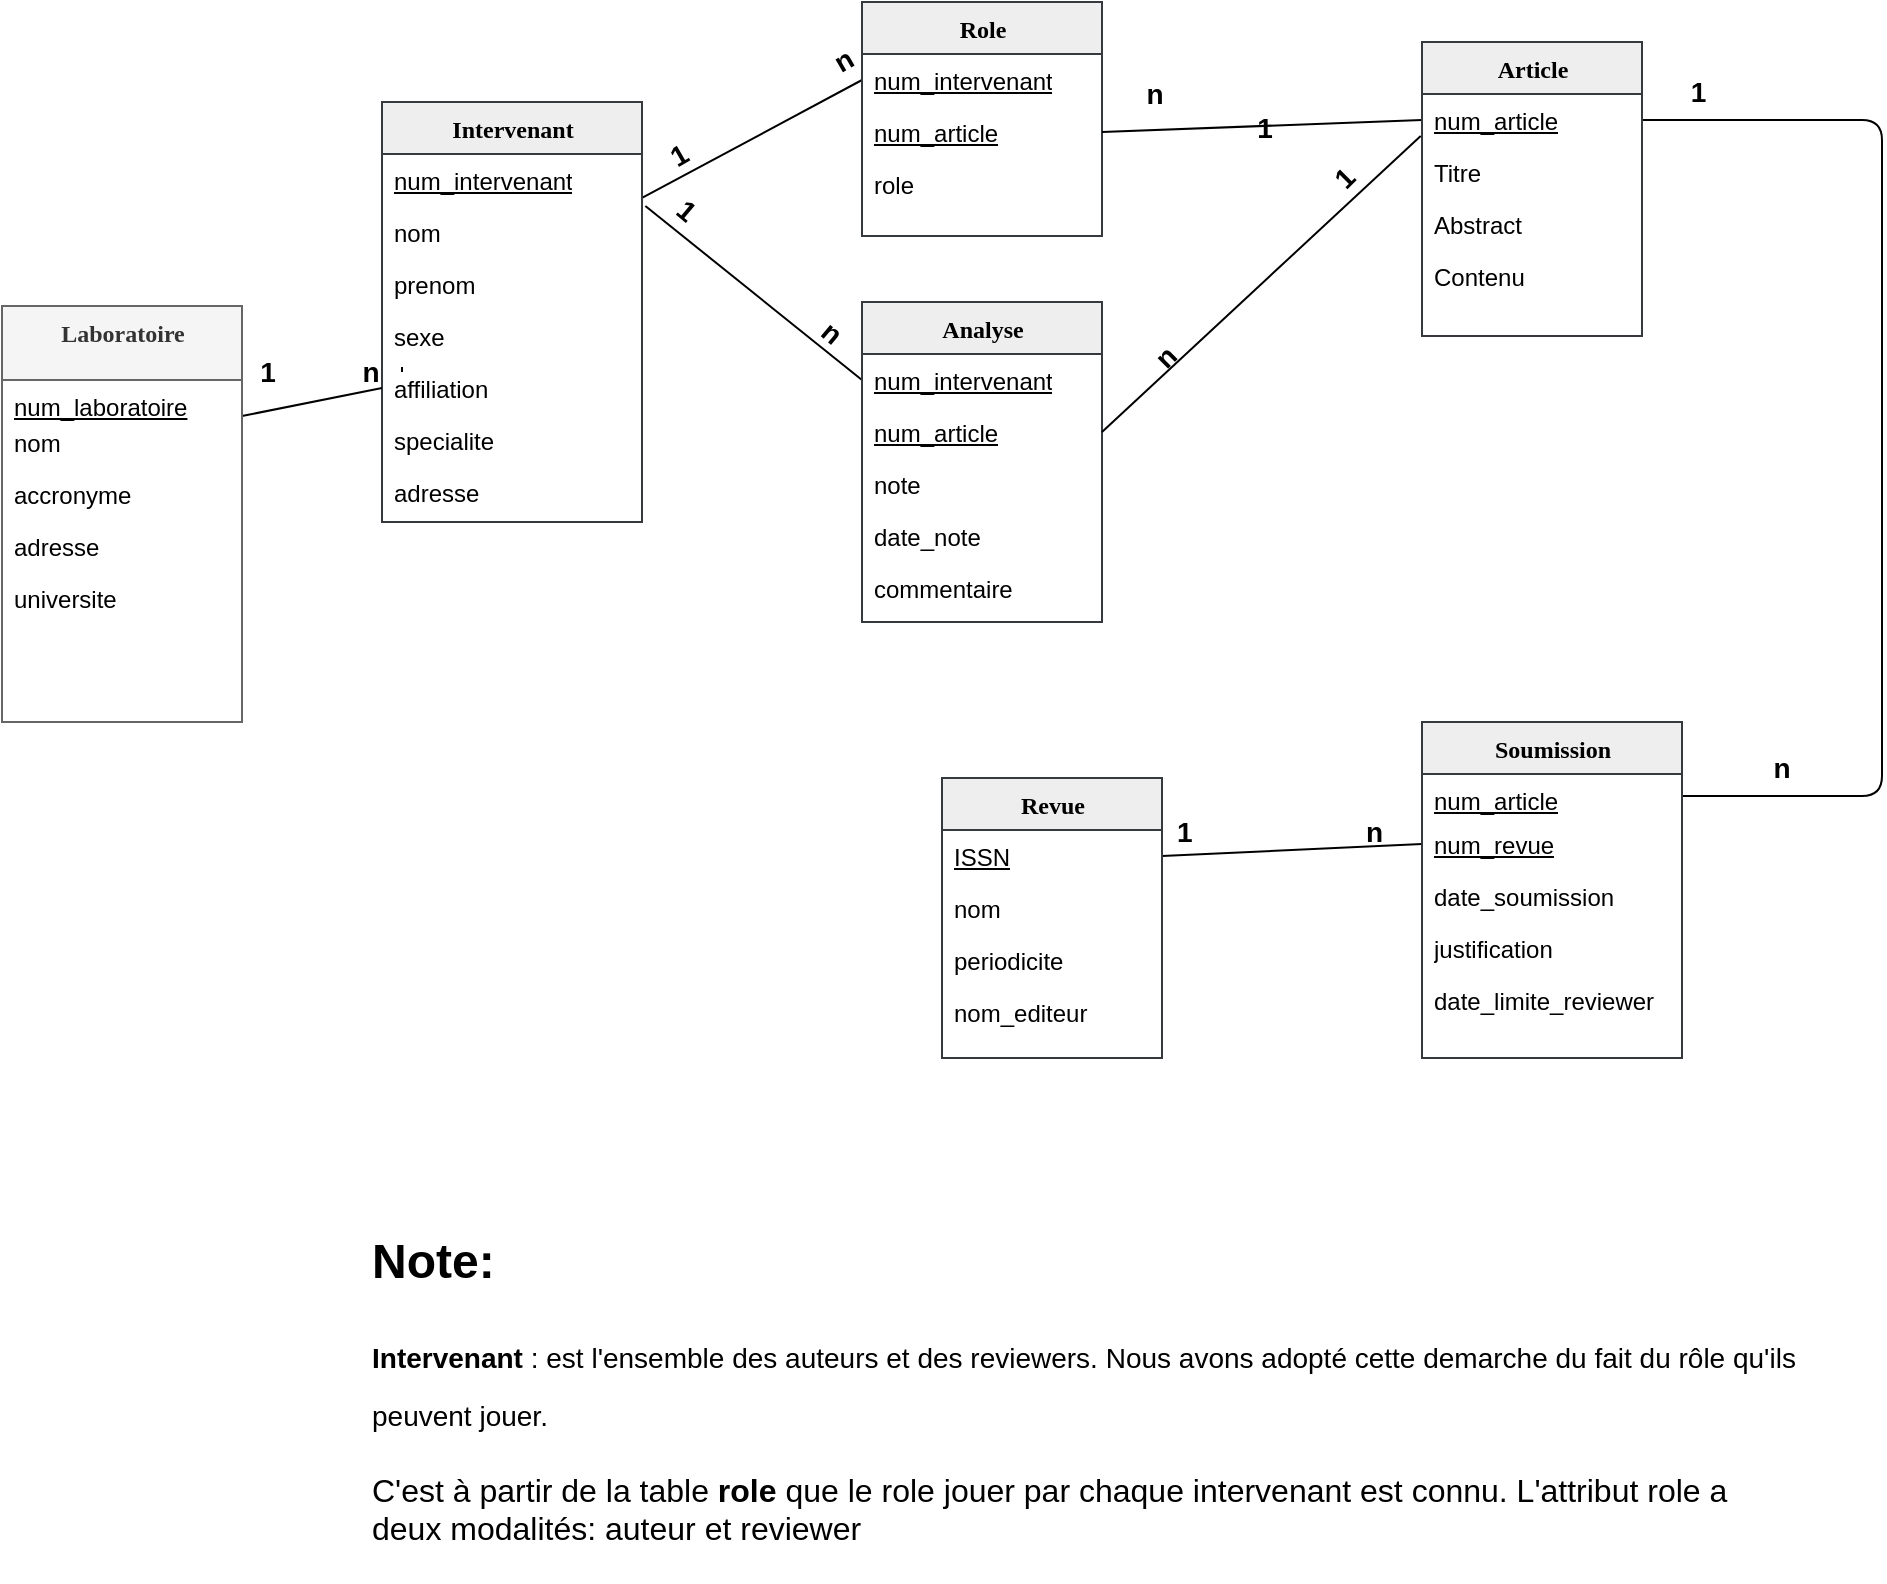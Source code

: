 <mxfile version="14.1.2" type="github">
  <diagram name="Page-1" id="9f46799a-70d6-7492-0946-bef42562c5a5">
    <mxGraphModel dx="868" dy="488" grid="1" gridSize="10" guides="1" tooltips="1" connect="1" arrows="1" fold="1" page="1" pageScale="1" pageWidth="1100" pageHeight="850" math="0" shadow="0">
      <root>
        <mxCell id="0" />
        <mxCell id="1" parent="0" />
        <mxCell id="78961159f06e98e8-124" style="html=1;labelBackgroundColor=none;startFill=0;startSize=8;endArrow=none;endFill=0;endSize=16;fontFamily=Verdana;fontSize=12;exitX=1.013;exitY=0;exitDx=0;exitDy=0;exitPerimeter=0;entryX=0;entryY=0.5;entryDx=0;entryDy=0;" parent="1" source="78961159f06e98e8-32" target="78961159f06e98e8-70" edge="1">
          <mxGeometry relative="1" as="geometry">
            <mxPoint x="390" y="320" as="sourcePoint" />
          </mxGeometry>
        </mxCell>
        <mxCell id="78961159f06e98e8-122" style="html=1;labelBackgroundColor=none;startFill=0;startSize=8;endArrow=none;endFill=0;endSize=16;fontFamily=Verdana;fontSize=12;exitX=1;exitY=0.846;exitDx=0;exitDy=0;exitPerimeter=0;entryX=0;entryY=0.5;entryDx=0;entryDy=0;" parent="1" source="78961159f06e98e8-31" target="78961159f06e98e8-44" edge="1">
          <mxGeometry relative="1" as="geometry" />
        </mxCell>
        <mxCell id="78961159f06e98e8-30" value="Intervenant" style="swimlane;html=1;fontStyle=1;align=center;verticalAlign=top;childLayout=stackLayout;horizontal=1;startSize=26;horizontalStack=0;resizeParent=1;resizeLast=0;collapsible=1;marginBottom=0;swimlaneFillColor=#ffffff;rounded=0;shadow=0;comic=0;labelBackgroundColor=none;strokeWidth=1;fillColor=#eeeeee;fontFamily=Verdana;fontSize=12;strokeColor=#36393d;" parent="1" vertex="1">
          <mxGeometry x="310" y="120" width="130" height="210" as="geometry" />
        </mxCell>
        <mxCell id="78961159f06e98e8-31" value="num_intervenant" style="text;html=1;align=left;verticalAlign=top;spacingLeft=4;spacingRight=4;whiteSpace=wrap;overflow=hidden;rotatable=0;points=[[0,0.5],[1,0.5]];portConstraint=eastwest;fontStyle=4" parent="78961159f06e98e8-30" vertex="1">
          <mxGeometry y="26" width="130" height="26" as="geometry" />
        </mxCell>
        <mxCell id="78961159f06e98e8-32" value="nom" style="text;html=1;strokeColor=none;fillColor=none;align=left;verticalAlign=top;spacingLeft=4;spacingRight=4;whiteSpace=wrap;overflow=hidden;rotatable=0;points=[[0,0.5],[1,0.5]];portConstraint=eastwest;" parent="78961159f06e98e8-30" vertex="1">
          <mxGeometry y="52" width="130" height="26" as="geometry" />
        </mxCell>
        <mxCell id="78961159f06e98e8-33" value="prenom" style="text;html=1;strokeColor=none;fillColor=none;align=left;verticalAlign=top;spacingLeft=4;spacingRight=4;whiteSpace=wrap;overflow=hidden;rotatable=0;points=[[0,0.5],[1,0.5]];portConstraint=eastwest;" parent="78961159f06e98e8-30" vertex="1">
          <mxGeometry y="78" width="130" height="26" as="geometry" />
        </mxCell>
        <mxCell id="78961159f06e98e8-34" value="sexe" style="text;html=1;strokeColor=none;fillColor=none;align=left;verticalAlign=top;spacingLeft=4;spacingRight=4;whiteSpace=wrap;overflow=hidden;rotatable=0;points=[[0,0.5],[1,0.5]];portConstraint=eastwest;" parent="78961159f06e98e8-30" vertex="1">
          <mxGeometry y="104" width="130" height="26" as="geometry" />
        </mxCell>
        <mxCell id="78961159f06e98e8-36" value="affiliation" style="text;html=1;strokeColor=none;fillColor=none;align=left;verticalAlign=top;spacingLeft=4;spacingRight=4;whiteSpace=wrap;overflow=hidden;rotatable=0;points=[[0,0.5],[1,0.5]];portConstraint=eastwest;" parent="78961159f06e98e8-30" vertex="1">
          <mxGeometry y="130" width="130" height="26" as="geometry" />
        </mxCell>
        <mxCell id="78961159f06e98e8-39" value="specialite" style="text;html=1;strokeColor=none;fillColor=none;align=left;verticalAlign=top;spacingLeft=4;spacingRight=4;whiteSpace=wrap;overflow=hidden;rotatable=0;points=[[0,0.5],[1,0.5]];portConstraint=eastwest;" parent="78961159f06e98e8-30" vertex="1">
          <mxGeometry y="156" width="130" height="26" as="geometry" />
        </mxCell>
        <mxCell id="78961159f06e98e8-40" value="adresse" style="text;html=1;strokeColor=none;fillColor=none;align=left;verticalAlign=top;spacingLeft=4;spacingRight=4;whiteSpace=wrap;overflow=hidden;rotatable=0;points=[[0,0.5],[1,0.5]];portConstraint=eastwest;" parent="78961159f06e98e8-30" vertex="1">
          <mxGeometry y="182" width="130" height="26" as="geometry" />
        </mxCell>
        <mxCell id="78961159f06e98e8-43" value="Role" style="swimlane;html=1;fontStyle=1;align=center;verticalAlign=top;childLayout=stackLayout;horizontal=1;startSize=26;horizontalStack=0;resizeParent=1;resizeLast=0;collapsible=1;marginBottom=0;swimlaneFillColor=#ffffff;rounded=0;shadow=0;comic=0;labelBackgroundColor=none;strokeWidth=1;fillColor=#eeeeee;fontFamily=Verdana;fontSize=12;strokeColor=#36393d;" parent="1" vertex="1">
          <mxGeometry x="550" y="70" width="120" height="117" as="geometry" />
        </mxCell>
        <mxCell id="78961159f06e98e8-44" value="num_intervenant" style="text;html=1;strokeColor=none;fillColor=none;align=left;verticalAlign=top;spacingLeft=4;spacingRight=4;whiteSpace=wrap;overflow=hidden;rotatable=0;points=[[0,0.5],[1,0.5]];portConstraint=eastwest;fontStyle=4" parent="78961159f06e98e8-43" vertex="1">
          <mxGeometry y="26" width="120" height="26" as="geometry" />
        </mxCell>
        <mxCell id="78961159f06e98e8-45" value="num_article" style="text;html=1;strokeColor=none;fillColor=none;align=left;verticalAlign=top;spacingLeft=4;spacingRight=4;whiteSpace=wrap;overflow=hidden;rotatable=0;points=[[0,0.5],[1,0.5]];portConstraint=eastwest;fontStyle=4" parent="78961159f06e98e8-43" vertex="1">
          <mxGeometry y="52" width="120" height="26" as="geometry" />
        </mxCell>
        <mxCell id="An36iGu6bakJfNmey5x9-7" value="role" style="text;html=1;strokeColor=none;fillColor=none;align=left;verticalAlign=top;spacingLeft=4;spacingRight=4;whiteSpace=wrap;overflow=hidden;rotatable=0;points=[[0,0.5],[1,0.5]];portConstraint=eastwest;" vertex="1" parent="78961159f06e98e8-43">
          <mxGeometry y="78" width="120" height="26" as="geometry" />
        </mxCell>
        <mxCell id="78961159f06e98e8-130" style="html=1;labelBackgroundColor=none;startFill=0;startSize=8;endArrow=none;endFill=0;endSize=16;fontFamily=Verdana;fontSize=12;elbow=vertical;exitX=1;exitY=0.5;exitDx=0;exitDy=0;entryX=0;entryY=0.5;entryDx=0;entryDy=0;" parent="1" source="78961159f06e98e8-83" target="78961159f06e98e8-97" edge="1">
          <mxGeometry relative="1" as="geometry">
            <mxPoint x="930" y="420" as="targetPoint" />
          </mxGeometry>
        </mxCell>
        <mxCell id="78961159f06e98e8-69" value="Analyse" style="swimlane;html=1;fontStyle=1;align=center;verticalAlign=top;childLayout=stackLayout;horizontal=1;startSize=26;horizontalStack=0;resizeParent=1;resizeLast=0;collapsible=1;marginBottom=0;swimlaneFillColor=#ffffff;rounded=0;shadow=0;comic=0;labelBackgroundColor=none;strokeWidth=1;fillColor=#eeeeee;fontFamily=Verdana;fontSize=12;strokeColor=#36393d;" parent="1" vertex="1">
          <mxGeometry x="550" y="220" width="120" height="160" as="geometry" />
        </mxCell>
        <mxCell id="78961159f06e98e8-70" value="num_intervenant" style="text;html=1;strokeColor=none;fillColor=none;align=left;verticalAlign=top;spacingLeft=4;spacingRight=4;whiteSpace=wrap;overflow=hidden;rotatable=0;points=[[0,0.5],[1,0.5]];portConstraint=eastwest;fontStyle=4" parent="78961159f06e98e8-69" vertex="1">
          <mxGeometry y="26" width="120" height="26" as="geometry" />
        </mxCell>
        <mxCell id="78961159f06e98e8-71" value="num_article" style="text;html=1;strokeColor=none;fillColor=none;align=left;verticalAlign=top;spacingLeft=4;spacingRight=4;whiteSpace=wrap;overflow=hidden;rotatable=0;points=[[0,0.5],[1,0.5]];portConstraint=eastwest;fontStyle=4" parent="78961159f06e98e8-69" vertex="1">
          <mxGeometry y="52" width="120" height="26" as="geometry" />
        </mxCell>
        <mxCell id="78961159f06e98e8-74" value="note" style="text;html=1;strokeColor=none;fillColor=none;align=left;verticalAlign=top;spacingLeft=4;spacingRight=4;whiteSpace=wrap;overflow=hidden;rotatable=0;points=[[0,0.5],[1,0.5]];portConstraint=eastwest;" parent="78961159f06e98e8-69" vertex="1">
          <mxGeometry y="78" width="120" height="26" as="geometry" />
        </mxCell>
        <mxCell id="78961159f06e98e8-75" value="date_note" style="text;html=1;strokeColor=none;fillColor=none;align=left;verticalAlign=top;spacingLeft=4;spacingRight=4;whiteSpace=wrap;overflow=hidden;rotatable=0;points=[[0,0.5],[1,0.5]];portConstraint=eastwest;" parent="78961159f06e98e8-69" vertex="1">
          <mxGeometry y="104" width="120" height="26" as="geometry" />
        </mxCell>
        <mxCell id="78961159f06e98e8-76" value="commentaire" style="text;html=1;strokeColor=none;fillColor=none;align=left;verticalAlign=top;spacingLeft=4;spacingRight=4;whiteSpace=wrap;overflow=hidden;rotatable=0;points=[[0,0.5],[1,0.5]];portConstraint=eastwest;" parent="78961159f06e98e8-69" vertex="1">
          <mxGeometry y="130" width="120" height="26" as="geometry" />
        </mxCell>
        <mxCell id="78961159f06e98e8-82" value="Revue" style="swimlane;html=1;fontStyle=1;align=center;verticalAlign=top;childLayout=stackLayout;horizontal=1;startSize=26;horizontalStack=0;resizeParent=1;resizeLast=0;collapsible=1;marginBottom=0;swimlaneFillColor=#ffffff;rounded=0;shadow=0;comic=0;labelBackgroundColor=none;strokeWidth=1;fillColor=#eeeeee;fontFamily=Verdana;fontSize=12;strokeColor=#36393d;" parent="1" vertex="1">
          <mxGeometry x="590" y="458" width="110" height="140" as="geometry" />
        </mxCell>
        <mxCell id="78961159f06e98e8-83" value="ISSN" style="text;html=1;strokeColor=none;fillColor=none;align=left;verticalAlign=top;spacingLeft=4;spacingRight=4;whiteSpace=wrap;overflow=hidden;rotatable=0;points=[[0,0.5],[1,0.5]];portConstraint=eastwest;fontStyle=4" parent="78961159f06e98e8-82" vertex="1">
          <mxGeometry y="26" width="110" height="26" as="geometry" />
        </mxCell>
        <mxCell id="78961159f06e98e8-84" value="nom" style="text;html=1;strokeColor=none;fillColor=none;align=left;verticalAlign=top;spacingLeft=4;spacingRight=4;whiteSpace=wrap;overflow=hidden;rotatable=0;points=[[0,0.5],[1,0.5]];portConstraint=eastwest;" parent="78961159f06e98e8-82" vertex="1">
          <mxGeometry y="52" width="110" height="26" as="geometry" />
        </mxCell>
        <mxCell id="78961159f06e98e8-85" value="periodicite" style="text;html=1;strokeColor=none;fillColor=none;align=left;verticalAlign=top;spacingLeft=4;spacingRight=4;whiteSpace=wrap;overflow=hidden;rotatable=0;points=[[0,0.5],[1,0.5]];portConstraint=eastwest;" parent="78961159f06e98e8-82" vertex="1">
          <mxGeometry y="78" width="110" height="26" as="geometry" />
        </mxCell>
        <mxCell id="78961159f06e98e8-86" value="nom_editeur" style="text;html=1;strokeColor=none;fillColor=none;align=left;verticalAlign=top;spacingLeft=4;spacingRight=4;whiteSpace=wrap;overflow=hidden;rotatable=0;points=[[0,0.5],[1,0.5]];portConstraint=eastwest;" parent="78961159f06e98e8-82" vertex="1">
          <mxGeometry y="104" width="110" height="26" as="geometry" />
        </mxCell>
        <mxCell id="78961159f06e98e8-127" style="html=1;labelBackgroundColor=none;startFill=0;startSize=8;endArrow=none;endFill=0;endSize=16;fontFamily=Verdana;fontSize=12;entryX=1;entryY=0.5;entryDx=0;entryDy=0;exitX=1;exitY=0.5;exitDx=0;exitDy=0;edgeStyle=orthogonalEdgeStyle;" parent="1" source="78961159f06e98e8-96" target="78961159f06e98e8-109" edge="1">
          <mxGeometry relative="1" as="geometry">
            <mxPoint x="1020" y="240" as="targetPoint" />
            <Array as="points">
              <mxPoint x="1060" y="467" />
              <mxPoint x="1060" y="129" />
            </Array>
          </mxGeometry>
        </mxCell>
        <mxCell id="78961159f06e98e8-95" value="Soumission" style="swimlane;html=1;fontStyle=1;align=center;verticalAlign=top;childLayout=stackLayout;horizontal=1;startSize=26;horizontalStack=0;resizeParent=1;resizeLast=0;collapsible=1;marginBottom=0;swimlaneFillColor=#ffffff;rounded=0;shadow=0;comic=0;labelBackgroundColor=none;strokeWidth=1;fillColor=#eeeeee;fontFamily=Verdana;fontSize=12;strokeColor=#36393d;" parent="1" vertex="1">
          <mxGeometry x="830" y="430" width="130" height="168" as="geometry" />
        </mxCell>
        <mxCell id="78961159f06e98e8-96" value="num_article" style="text;html=1;strokeColor=none;fillColor=none;align=left;verticalAlign=top;spacingLeft=4;spacingRight=4;whiteSpace=wrap;overflow=hidden;rotatable=0;points=[[0,0.5],[1,0.5]];portConstraint=eastwest;fontStyle=4" parent="78961159f06e98e8-95" vertex="1">
          <mxGeometry y="26" width="130" height="22" as="geometry" />
        </mxCell>
        <mxCell id="78961159f06e98e8-97" value="num_revue" style="text;html=1;strokeColor=none;fillColor=none;align=left;verticalAlign=top;spacingLeft=4;spacingRight=4;whiteSpace=wrap;overflow=hidden;rotatable=0;points=[[0,0.5],[1,0.5]];portConstraint=eastwest;fontStyle=4" parent="78961159f06e98e8-95" vertex="1">
          <mxGeometry y="48" width="130" height="26" as="geometry" />
        </mxCell>
        <mxCell id="78961159f06e98e8-98" value="date_soumission" style="text;html=1;strokeColor=none;fillColor=none;align=left;verticalAlign=top;spacingLeft=4;spacingRight=4;whiteSpace=wrap;overflow=hidden;rotatable=0;points=[[0,0.5],[1,0.5]];portConstraint=eastwest;" parent="78961159f06e98e8-95" vertex="1">
          <mxGeometry y="74" width="130" height="26" as="geometry" />
        </mxCell>
        <mxCell id="78961159f06e98e8-102" value="justification" style="text;html=1;strokeColor=none;fillColor=none;align=left;verticalAlign=top;spacingLeft=4;spacingRight=4;whiteSpace=wrap;overflow=hidden;rotatable=0;points=[[0,0.5],[1,0.5]];portConstraint=eastwest;" parent="78961159f06e98e8-95" vertex="1">
          <mxGeometry y="100" width="130" height="26" as="geometry" />
        </mxCell>
        <mxCell id="An36iGu6bakJfNmey5x9-9" value="date_limite_reviewer" style="text;html=1;strokeColor=none;fillColor=none;align=left;verticalAlign=top;spacingLeft=4;spacingRight=4;whiteSpace=wrap;overflow=hidden;rotatable=0;points=[[0,0.5],[1,0.5]];portConstraint=eastwest;" vertex="1" parent="78961159f06e98e8-95">
          <mxGeometry y="126" width="130" height="26" as="geometry" />
        </mxCell>
        <mxCell id="78961159f06e98e8-126" style="html=1;labelBackgroundColor=none;startFill=0;startSize=8;endArrow=none;endFill=0;endSize=16;fontFamily=Verdana;fontSize=12;entryX=1;entryY=0.5;entryDx=0;entryDy=0;exitX=0;exitY=0.5;exitDx=0;exitDy=0;" parent="1" source="78961159f06e98e8-109" target="78961159f06e98e8-45" edge="1">
          <mxGeometry relative="1" as="geometry" />
        </mxCell>
        <mxCell id="78961159f06e98e8-108" value="Article" style="swimlane;html=1;fontStyle=1;align=center;verticalAlign=top;childLayout=stackLayout;horizontal=1;startSize=26;horizontalStack=0;resizeParent=1;resizeLast=0;collapsible=1;marginBottom=0;swimlaneFillColor=#ffffff;rounded=0;shadow=0;comic=0;labelBackgroundColor=none;strokeWidth=1;fillColor=#eeeeee;fontFamily=Verdana;fontSize=12;strokeColor=#36393d;" parent="1" vertex="1">
          <mxGeometry x="830" y="90" width="110" height="147" as="geometry" />
        </mxCell>
        <mxCell id="78961159f06e98e8-109" value="num_article" style="text;html=1;strokeColor=none;fillColor=none;align=left;verticalAlign=top;spacingLeft=4;spacingRight=4;whiteSpace=wrap;overflow=hidden;rotatable=0;points=[[0,0.5],[1,0.5]];portConstraint=eastwest;fontStyle=4" parent="78961159f06e98e8-108" vertex="1">
          <mxGeometry y="26" width="110" height="26" as="geometry" />
        </mxCell>
        <mxCell id="78961159f06e98e8-110" value="Titre" style="text;html=1;strokeColor=none;fillColor=none;align=left;verticalAlign=top;spacingLeft=4;spacingRight=4;whiteSpace=wrap;overflow=hidden;rotatable=0;points=[[0,0.5],[1,0.5]];portConstraint=eastwest;" parent="78961159f06e98e8-108" vertex="1">
          <mxGeometry y="52" width="110" height="26" as="geometry" />
        </mxCell>
        <mxCell id="78961159f06e98e8-117" value="Abstract" style="text;html=1;strokeColor=none;fillColor=none;align=left;verticalAlign=top;spacingLeft=4;spacingRight=4;whiteSpace=wrap;overflow=hidden;rotatable=0;points=[[0,0.5],[1,0.5]];portConstraint=eastwest;" parent="78961159f06e98e8-108" vertex="1">
          <mxGeometry y="78" width="110" height="26" as="geometry" />
        </mxCell>
        <mxCell id="78961159f06e98e8-120" value="Contenu" style="text;html=1;strokeColor=none;fillColor=none;align=left;verticalAlign=top;spacingLeft=4;spacingRight=4;whiteSpace=wrap;overflow=hidden;rotatable=0;points=[[0,0.5],[1,0.5]];portConstraint=eastwest;" parent="78961159f06e98e8-108" vertex="1">
          <mxGeometry y="104" width="110" height="26" as="geometry" />
        </mxCell>
        <mxCell id="An36iGu6bakJfNmey5x9-6" value="" style="endArrow=none;html=1;entryX=0;entryY=0.5;entryDx=0;entryDy=0;exitX=1;exitY=-0.038;exitDx=0;exitDy=0;exitPerimeter=0;" edge="1" parent="1" target="78961159f06e98e8-36">
          <mxGeometry width="50" height="50" relative="1" as="geometry">
            <mxPoint x="240" y="277.012" as="sourcePoint" />
            <mxPoint x="316" y="162" as="targetPoint" />
          </mxGeometry>
        </mxCell>
        <mxCell id="An36iGu6bakJfNmey5x9-11" value="" style="endArrow=none;html=1;exitX=1;exitY=0.5;exitDx=0;exitDy=0;entryX=-0.006;entryY=0.808;entryDx=0;entryDy=0;entryPerimeter=0;" edge="1" parent="1" source="78961159f06e98e8-71" target="78961159f06e98e8-109">
          <mxGeometry width="50" height="50" relative="1" as="geometry">
            <mxPoint x="670" y="340" as="sourcePoint" />
            <mxPoint x="720" y="290" as="targetPoint" />
          </mxGeometry>
        </mxCell>
        <mxCell id="An36iGu6bakJfNmey5x9-14" style="edgeStyle=none;rounded=0;orthogonalLoop=1;jettySize=auto;html=1;exitX=1;exitY=0.5;exitDx=0;exitDy=0;entryX=1;entryY=0.25;entryDx=0;entryDy=0;startArrow=none;startFill=0;endArrow=none;endFill=0;" edge="1" parent="1">
          <mxGeometry relative="1" as="geometry">
            <mxPoint x="320" y="255" as="sourcePoint" />
            <mxPoint x="320" y="252.5" as="targetPoint" />
          </mxGeometry>
        </mxCell>
        <mxCell id="An36iGu6bakJfNmey5x9-15" value="&lt;font style=&quot;font-size: 14px&quot;&gt;&lt;b&gt;1&lt;/b&gt;&lt;/font&gt;&amp;nbsp; &amp;nbsp; &amp;nbsp; &amp;nbsp; &amp;nbsp; &amp;nbsp; &amp;nbsp; &amp;nbsp; &amp;nbsp; &amp;nbsp; &amp;nbsp; &amp;nbsp; &amp;nbsp; &lt;b&gt;&lt;font style=&quot;font-size: 14px&quot;&gt;n&lt;/font&gt;&lt;/b&gt;" style="text;html=1;strokeColor=none;fillColor=none;align=center;verticalAlign=middle;whiteSpace=wrap;rounded=0;rotation=-30;" vertex="1" parent="1">
          <mxGeometry x="440.54" y="118" width="117.99" height="10" as="geometry" />
        </mxCell>
        <mxCell id="An36iGu6bakJfNmey5x9-17" value="&lt;font style=&quot;font-size: 14px&quot;&gt;&lt;b&gt;1&lt;/b&gt;&lt;/font&gt;&amp;nbsp; &amp;nbsp; &amp;nbsp; &amp;nbsp; &amp;nbsp; &amp;nbsp; &amp;nbsp; &amp;nbsp; &amp;nbsp; &amp;nbsp; &amp;nbsp; &amp;nbsp; &amp;nbsp; &lt;b&gt;&lt;font style=&quot;font-size: 14px&quot;&gt;n&lt;/font&gt;&lt;/b&gt;" style="text;html=1;strokeColor=none;fillColor=none;align=center;verticalAlign=middle;whiteSpace=wrap;rounded=0;rotation=40;" vertex="1" parent="1">
          <mxGeometry x="439.996" y="199.998" width="117.99" height="10" as="geometry" />
        </mxCell>
        <mxCell id="An36iGu6bakJfNmey5x9-19" value="&lt;font style=&quot;font-size: 14px&quot;&gt;&lt;b&gt;1&lt;/b&gt;&lt;/font&gt;&amp;nbsp; &amp;nbsp; &amp;nbsp; &amp;nbsp; &amp;nbsp; &amp;nbsp; &amp;nbsp;&lt;b&gt;&lt;font style=&quot;font-size: 14px&quot;&gt;n&lt;/font&gt;&lt;/b&gt;" style="text;html=1;strokeColor=none;fillColor=none;align=center;verticalAlign=middle;whiteSpace=wrap;rounded=0;rotation=0;" vertex="1" parent="1">
          <mxGeometry x="219.996" y="249.998" width="117.99" height="10" as="geometry" />
        </mxCell>
        <mxCell id="An36iGu6bakJfNmey5x9-20" value="&lt;span style=&quot;font-size: 14px&quot;&gt;&lt;b&gt;n&lt;/b&gt;&lt;/span&gt;&amp;nbsp; &amp;nbsp; &amp;nbsp; &amp;nbsp; &amp;nbsp; &amp;nbsp; &amp;nbsp; &amp;nbsp; &amp;nbsp; &amp;nbsp; &amp;nbsp; &amp;nbsp; &amp;nbsp; &amp;nbsp; &amp;nbsp; &amp;nbsp; &amp;nbsp; &lt;span style=&quot;font-size: 14px&quot;&gt;&lt;b&gt;1&lt;/b&gt;&lt;/span&gt;" style="text;html=1;strokeColor=none;fillColor=none;align=center;verticalAlign=middle;whiteSpace=wrap;rounded=0;rotation=0;" vertex="1" parent="1">
          <mxGeometry x="690" y="120" width="122.59" height="8" as="geometry" />
        </mxCell>
        <mxCell id="An36iGu6bakJfNmey5x9-21" value="&lt;span style=&quot;font-size: 14px&quot;&gt;&lt;b&gt;n&amp;nbsp; &amp;nbsp;&lt;/b&gt;&lt;/span&gt;&amp;nbsp; &amp;nbsp; &amp;nbsp; &amp;nbsp; &amp;nbsp; &amp;nbsp; &amp;nbsp; &amp;nbsp; &amp;nbsp; &amp;nbsp; &amp;nbsp; &amp;nbsp; &amp;nbsp; &amp;nbsp; &amp;nbsp; &amp;nbsp; &lt;span style=&quot;font-size: 14px&quot;&gt;&lt;b&gt;1&lt;/b&gt;&lt;/span&gt;" style="text;html=1;strokeColor=none;fillColor=none;align=center;verticalAlign=middle;whiteSpace=wrap;rounded=0;rotation=-45;" vertex="1" parent="1">
          <mxGeometry x="650" y="195.91" width="192.63" height="14.09" as="geometry" />
        </mxCell>
        <mxCell id="An36iGu6bakJfNmey5x9-23" value="&lt;font style=&quot;font-size: 14px&quot;&gt;&lt;b&gt;1&lt;/b&gt;&lt;/font&gt;&amp;nbsp;" style="text;html=1;strokeColor=none;fillColor=none;align=center;verticalAlign=middle;whiteSpace=wrap;rounded=0;rotation=0;" vertex="1" parent="1">
          <mxGeometry x="940" y="110" width="60" height="10" as="geometry" />
        </mxCell>
        <mxCell id="An36iGu6bakJfNmey5x9-24" value="&lt;font style=&quot;font-size: 14px&quot;&gt;&lt;b&gt;1&lt;/b&gt;&lt;/font&gt;&amp;nbsp; &amp;nbsp; &amp;nbsp; &amp;nbsp; &amp;nbsp; &amp;nbsp; &amp;nbsp; &amp;nbsp; &amp;nbsp; &amp;nbsp; &amp;nbsp; &amp;nbsp; &amp;nbsp; &lt;b&gt;&lt;font style=&quot;font-size: 14px&quot;&gt;n&lt;/font&gt;&lt;/b&gt;" style="text;html=1;strokeColor=none;fillColor=none;align=center;verticalAlign=middle;whiteSpace=wrap;rounded=0;rotation=0;" vertex="1" parent="1">
          <mxGeometry x="699.996" y="479.998" width="117.99" height="10" as="geometry" />
        </mxCell>
        <mxCell id="An36iGu6bakJfNmey5x9-25" value="&lt;span style=&quot;font-size: 14px&quot;&gt;&lt;b&gt;n&lt;/b&gt;&lt;/span&gt;" style="text;html=1;strokeColor=none;fillColor=none;align=center;verticalAlign=middle;whiteSpace=wrap;rounded=0;rotation=0;" vertex="1" parent="1">
          <mxGeometry x="980" y="448" width="60" height="10" as="geometry" />
        </mxCell>
        <mxCell id="An36iGu6bakJfNmey5x9-27" value="&lt;h1&gt;Note:&lt;/h1&gt;&lt;div&gt;&lt;h1 style=&quot;font-family: &amp;#34;helvetica&amp;#34;&quot;&gt;&lt;font style=&quot;font-size: 14px&quot;&gt;&lt;font&gt;Intervenant&lt;/font&gt;&lt;font style=&quot;font-weight: normal&quot;&gt; : est l&#39;ensemble des auteurs et des reviewers. Nous avons adopté cette demarche du fait du rôle qu&#39;ils peuvent jouer.&lt;/font&gt;&lt;/font&gt;&lt;/h1&gt;&lt;div&gt;&lt;font size=&quot;3&quot;&gt;C&#39;est à partir de la table &lt;b&gt;role &lt;/b&gt;que le role jouer par chaque intervenant est connu. L&#39;attribut role a deux modalités: auteur et reviewer&lt;/font&gt;&lt;/div&gt;&lt;/div&gt;" style="text;html=1;strokeColor=none;fillColor=none;spacing=5;spacingTop=-20;whiteSpace=wrap;overflow=hidden;rounded=0;" vertex="1" parent="1">
          <mxGeometry x="300" y="680" width="720" height="180" as="geometry" />
        </mxCell>
        <mxCell id="An36iGu6bakJfNmey5x9-34" value="Laboratoire" style="swimlane;html=1;fontStyle=1;align=center;verticalAlign=top;childLayout=stackLayout;horizontal=1;startSize=37;horizontalStack=0;resizeParent=1;resizeLast=0;collapsible=1;marginBottom=0;swimlaneFillColor=#ffffff;rounded=0;shadow=0;comic=0;labelBackgroundColor=none;strokeWidth=1;fontFamily=Verdana;fontSize=12;fillColor=#f5f5f5;strokeColor=#666666;fontColor=#333333;" vertex="1" parent="1">
          <mxGeometry x="120" y="222" width="120" height="208" as="geometry">
            <mxRectangle x="120" y="223" width="110" height="26" as="alternateBounds" />
          </mxGeometry>
        </mxCell>
        <mxCell id="An36iGu6bakJfNmey5x9-35" value="num_laboratoire" style="text;html=1;strokeColor=none;align=left;verticalAlign=top;spacingLeft=4;spacingRight=4;whiteSpace=wrap;overflow=hidden;rotatable=0;points=[[0,0.5],[1,0.5]];portConstraint=eastwest;fontStyle=4" vertex="1" parent="An36iGu6bakJfNmey5x9-34">
          <mxGeometry y="37" width="120" height="18" as="geometry" />
        </mxCell>
        <mxCell id="An36iGu6bakJfNmey5x9-36" value="nom" style="text;html=1;strokeColor=none;fillColor=none;align=left;verticalAlign=top;spacingLeft=4;spacingRight=4;whiteSpace=wrap;overflow=hidden;rotatable=0;points=[[0,0.5],[1,0.5]];portConstraint=eastwest;" vertex="1" parent="An36iGu6bakJfNmey5x9-34">
          <mxGeometry y="55" width="120" height="26" as="geometry" />
        </mxCell>
        <mxCell id="An36iGu6bakJfNmey5x9-37" value="accronyme" style="text;html=1;strokeColor=none;fillColor=none;align=left;verticalAlign=top;spacingLeft=4;spacingRight=4;whiteSpace=wrap;overflow=hidden;rotatable=0;points=[[0,0.5],[1,0.5]];portConstraint=eastwest;" vertex="1" parent="An36iGu6bakJfNmey5x9-34">
          <mxGeometry y="81" width="120" height="26" as="geometry" />
        </mxCell>
        <mxCell id="An36iGu6bakJfNmey5x9-38" value="adresse" style="text;html=1;strokeColor=none;fillColor=none;align=left;verticalAlign=top;spacingLeft=4;spacingRight=4;whiteSpace=wrap;overflow=hidden;rotatable=0;points=[[0,0.5],[1,0.5]];portConstraint=eastwest;" vertex="1" parent="An36iGu6bakJfNmey5x9-34">
          <mxGeometry y="107" width="120" height="26" as="geometry" />
        </mxCell>
        <mxCell id="An36iGu6bakJfNmey5x9-39" value="universite" style="text;html=1;strokeColor=none;fillColor=none;align=left;verticalAlign=top;spacingLeft=4;spacingRight=4;whiteSpace=wrap;overflow=hidden;rotatable=0;points=[[0,0.5],[1,0.5]];portConstraint=eastwest;" vertex="1" parent="An36iGu6bakJfNmey5x9-34">
          <mxGeometry y="133" width="120" height="26" as="geometry" />
        </mxCell>
      </root>
    </mxGraphModel>
  </diagram>
</mxfile>
